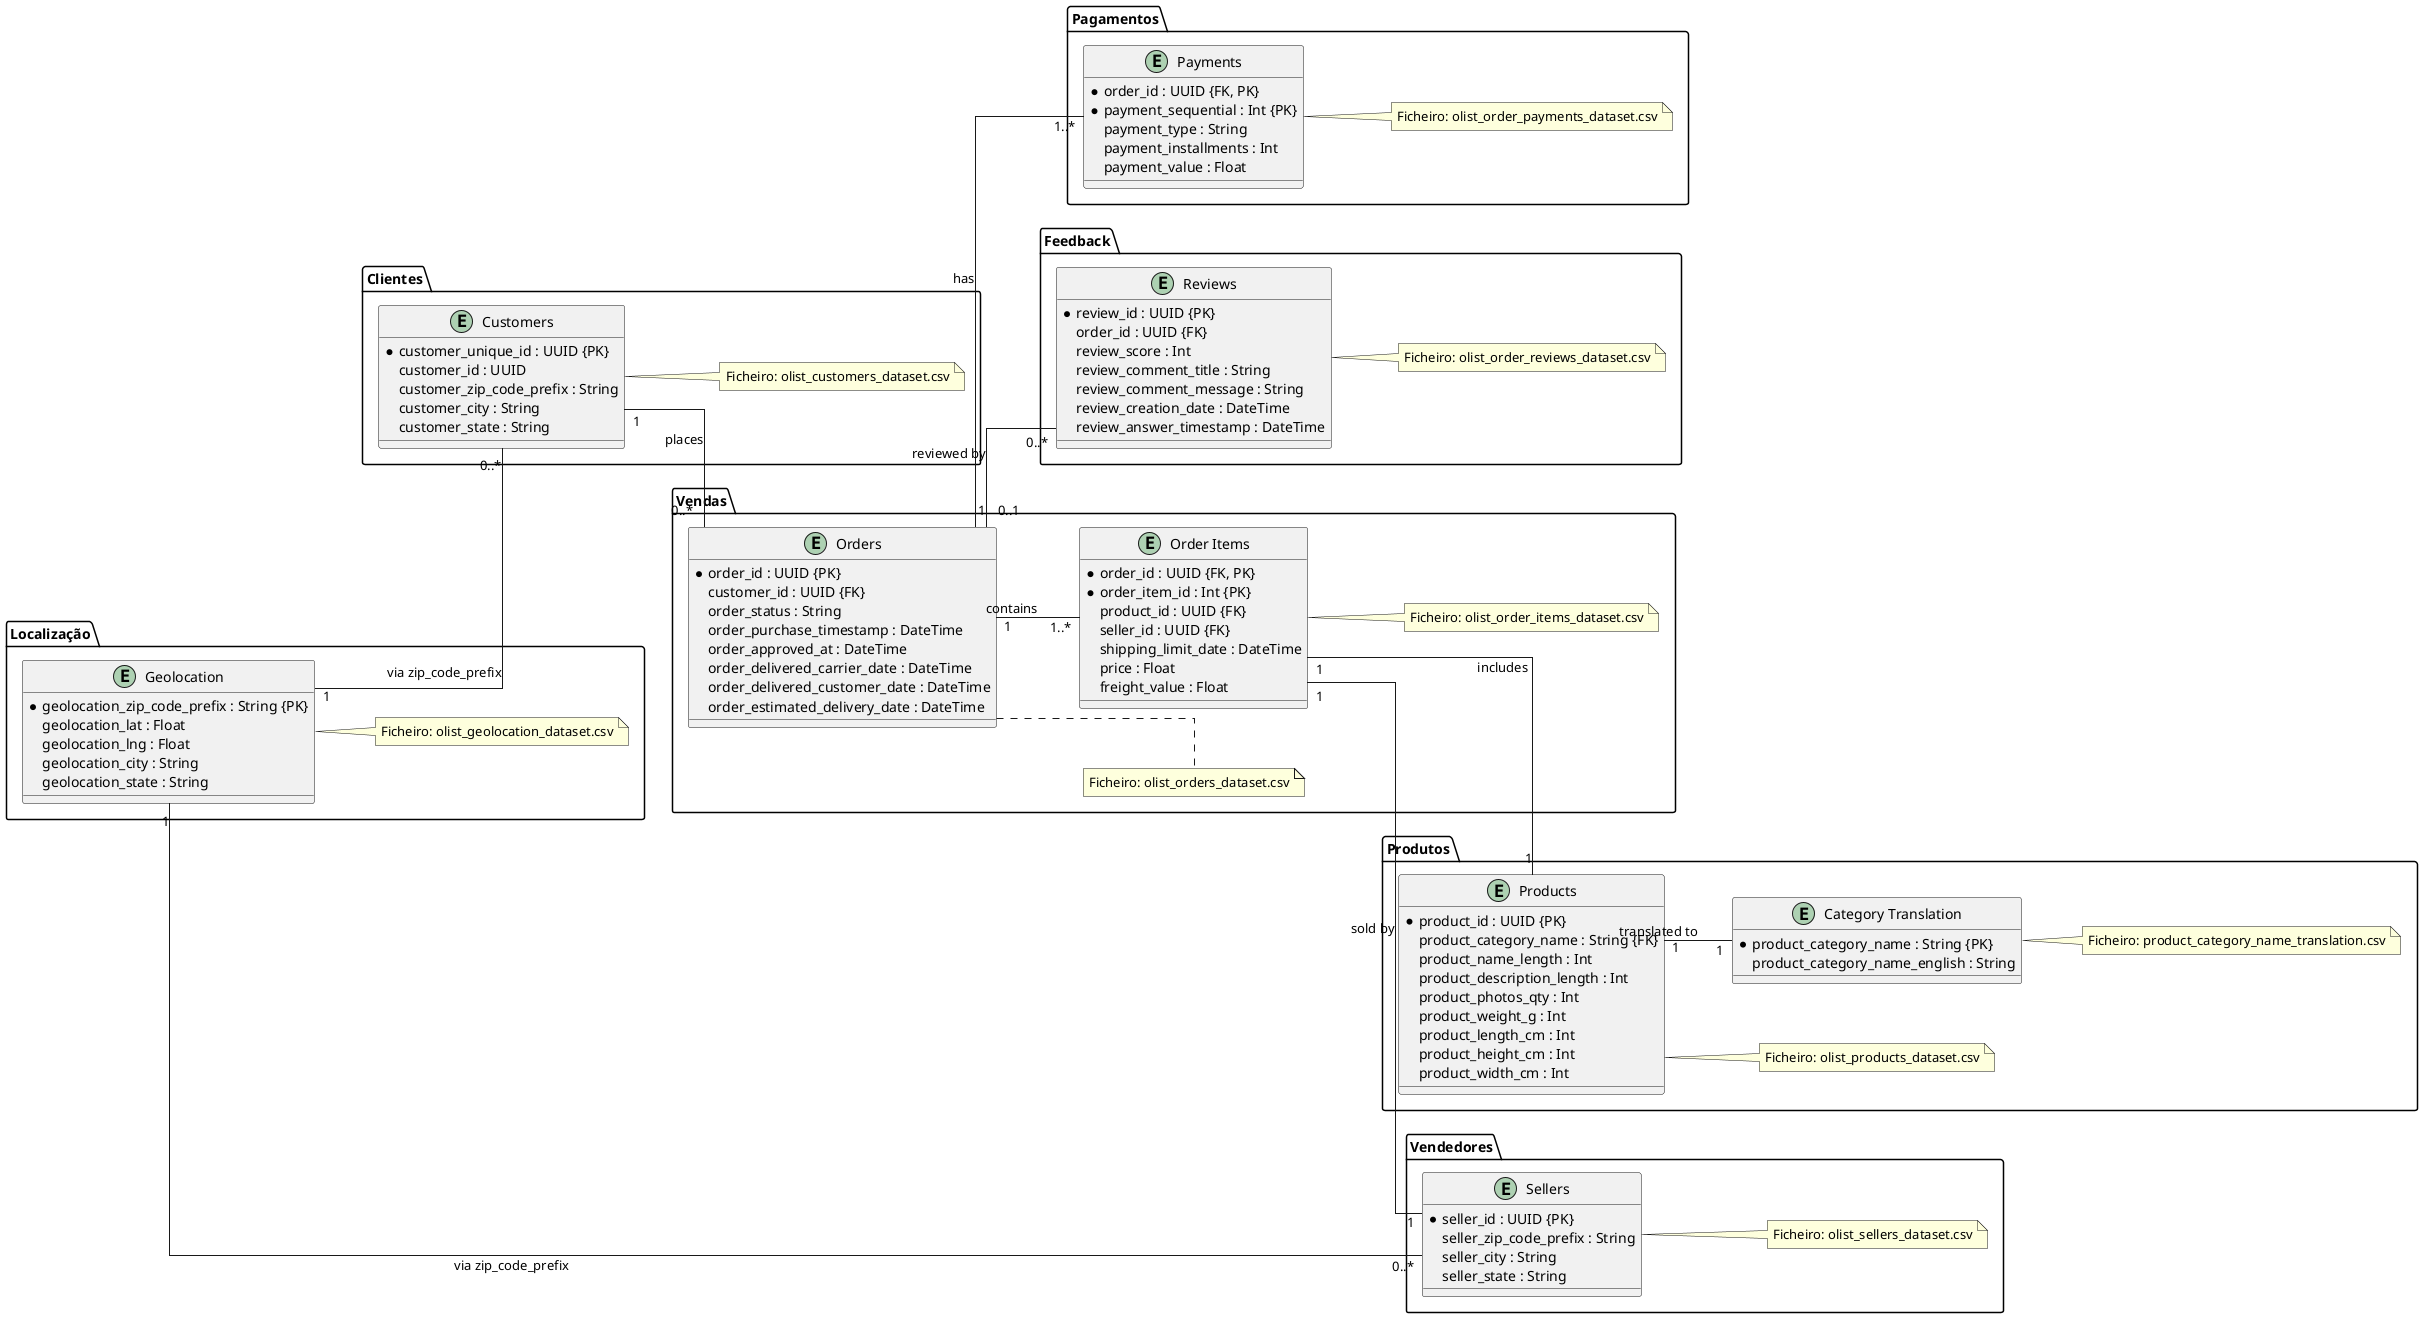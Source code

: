 @startuml
left to right direction
skinparam linetype ortho
skinparam nodesep 60
skinparam ranksep 60
skinparam entitySpacing 30

package "Clientes" {
    entity "Customers" as customers {
        *customer_unique_id : UUID {PK}
        customer_id : UUID
        customer_zip_code_prefix : String
        customer_city : String
        customer_state : String
    }
    note right of customers
    Ficheiro: olist_customers_dataset.csv
    end note
}

package "Vendas" {
    entity "Orders" as orders {
        *order_id : UUID {PK}
        customer_id : UUID {FK}
        order_status : String
        order_purchase_timestamp : DateTime
        order_approved_at : DateTime
        order_delivered_carrier_date : DateTime
        order_delivered_customer_date : DateTime
        order_estimated_delivery_date : DateTime
    }
    note right of orders
    Ficheiro: olist_orders_dataset.csv
    end note

    entity "Order Items" as order_items {
        *order_id : UUID {FK, PK}
        *order_item_id : Int {PK}
        product_id : UUID {FK}
        seller_id : UUID {FK}
        shipping_limit_date : DateTime
        price : Float
        freight_value : Float
    }
    note right of order_items
    Ficheiro: olist_order_items_dataset.csv
    end note
}

package "Pagamentos" {
    entity "Payments" as payments {
        *order_id : UUID {FK, PK}
        *payment_sequential : Int {PK}
        payment_type : String
        payment_installments : Int
        payment_value : Float
    }
    note right of payments
    Ficheiro: olist_order_payments_dataset.csv
    end note
}

package "Produtos" {
    entity "Products" as products {
        *product_id : UUID {PK}
        product_category_name : String {FK}
        product_name_length : Int
        product_description_length : Int
        product_photos_qty : Int
        product_weight_g : Int
        product_length_cm : Int
        product_height_cm : Int
        product_width_cm : Int
    }
    note right of products
    Ficheiro: olist_products_dataset.csv
    end note

    entity "Category Translation" as cat_translation {
        *product_category_name : String {PK}
        product_category_name_english : String
    }
    note right of cat_translation
    Ficheiro: product_category_name_translation.csv
    end note
}

package "Vendedores" {
    entity "Sellers" as sellers {
        *seller_id : UUID {PK}
        seller_zip_code_prefix : String
        seller_city : String
        seller_state : String
    }
    note right of sellers
    Ficheiro: olist_sellers_dataset.csv
    end note
}

package "Feedback" {
    entity "Reviews" as reviews {
        *review_id : UUID {PK}
        order_id : UUID {FK}
        review_score : Int
        review_comment_title : String
        review_comment_message : String
        review_creation_date : DateTime
        review_answer_timestamp : DateTime
    }
    note right of reviews
    Ficheiro: olist_order_reviews_dataset.csv
    end note
}

package "Localização" {
    entity "Geolocation" as geolocation {
        *geolocation_zip_code_prefix : String {PK}
        geolocation_lat : Float
        geolocation_lng : Float
        geolocation_city : String
        geolocation_state : String
    }
    note right of geolocation
    Ficheiro: olist_geolocation_dataset.csv
    end note
}

' Relações entre Entidades (com cardinalidade clara)
customers "1" -- "0..*" orders : "places"
orders "1" -- "1..*" order_items : "contains"
order_items "1" -- "1" products : "includes"
order_items "1" -- "1" sellers : "sold by"
orders "1" -- "1..*" payments : "has"
orders "0..1" -- "0..*" reviews : "reviewed by"
products "1" -- "1" cat_translation : "translated to"

' Relações de Localização
geolocation "1" -- "0..*" customers : "via zip_code_prefix"
geolocation "1" -- "0..*" sellers: "via zip_code_prefix"
@enduml